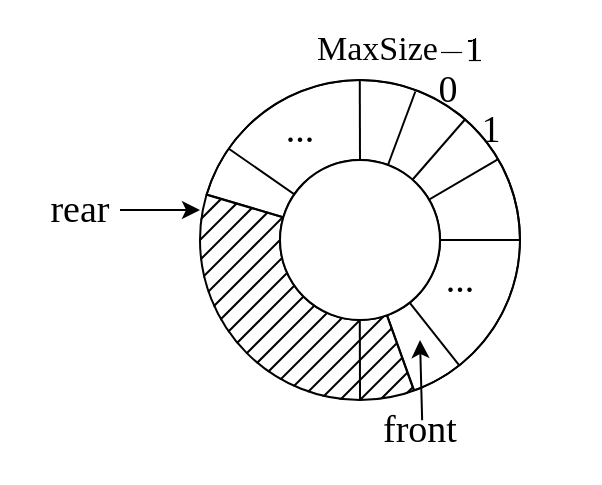 <mxfile>
    <diagram id="TXBD-LZY1iGdPi2Dcbin" name="第 1 页">
        <mxGraphModel dx="793" dy="516" grid="1" gridSize="10" guides="1" tooltips="1" connect="1" arrows="1" fold="1" page="1" pageScale="1" pageWidth="827" pageHeight="1169" math="1" shadow="0">
            <root>
                <mxCell id="0"/>
                <mxCell id="ZRinhEJvjxp6KxaXO4wy-3" value="未命名图层" style="" parent="0"/>
                <mxCell id="ZRinhEJvjxp6KxaXO4wy-4" value="" style="endArrow=none;html=1;rounded=0;fontSize=19;fontFamily=Times New Roman;" parent="ZRinhEJvjxp6KxaXO4wy-3" edge="1">
                    <mxGeometry width="50" height="50" relative="1" as="geometry">
                        <mxPoint x="310" y="360" as="sourcePoint"/>
                        <mxPoint x="360" y="310" as="targetPoint"/>
                    </mxGeometry>
                </mxCell>
                <mxCell id="ZRinhEJvjxp6KxaXO4wy-9" value="" style="endArrow=none;html=1;rounded=0;fontSize=19;fontFamily=Times New Roman;" parent="ZRinhEJvjxp6KxaXO4wy-3" edge="1">
                    <mxGeometry width="50" height="50" relative="1" as="geometry">
                        <mxPoint x="310" y="370" as="sourcePoint"/>
                        <mxPoint x="370" y="310" as="targetPoint"/>
                    </mxGeometry>
                </mxCell>
                <mxCell id="ZRinhEJvjxp6KxaXO4wy-17" value="" style="endArrow=none;html=1;rounded=0;fontSize=19;fontFamily=Times New Roman;" parent="ZRinhEJvjxp6KxaXO4wy-3" edge="1">
                    <mxGeometry width="50" height="50" relative="1" as="geometry">
                        <mxPoint x="310" y="380" as="sourcePoint"/>
                        <mxPoint x="370" y="320" as="targetPoint"/>
                        <Array as="points">
                            <mxPoint x="340" y="350"/>
                        </Array>
                    </mxGeometry>
                </mxCell>
                <mxCell id="ZRinhEJvjxp6KxaXO4wy-19" value="" style="endArrow=none;html=1;rounded=0;fontSize=19;fontFamily=Times New Roman;" parent="ZRinhEJvjxp6KxaXO4wy-3" edge="1">
                    <mxGeometry width="50" height="50" relative="1" as="geometry">
                        <mxPoint x="310" y="390" as="sourcePoint"/>
                        <mxPoint x="370" y="330" as="targetPoint"/>
                        <Array as="points">
                            <mxPoint x="340" y="360"/>
                        </Array>
                    </mxGeometry>
                </mxCell>
                <mxCell id="ZRinhEJvjxp6KxaXO4wy-20" value="" style="endArrow=none;html=1;rounded=0;fontSize=19;fontFamily=Times New Roman;" parent="ZRinhEJvjxp6KxaXO4wy-3" edge="1">
                    <mxGeometry width="50" height="50" relative="1" as="geometry">
                        <mxPoint x="320" y="390" as="sourcePoint"/>
                        <mxPoint x="380" y="330" as="targetPoint"/>
                        <Array as="points">
                            <mxPoint x="350" y="360"/>
                        </Array>
                    </mxGeometry>
                </mxCell>
                <mxCell id="ZRinhEJvjxp6KxaXO4wy-21" value="" style="endArrow=none;html=1;rounded=0;fontSize=19;fontFamily=Times New Roman;" parent="ZRinhEJvjxp6KxaXO4wy-3" edge="1">
                    <mxGeometry width="50" height="50" relative="1" as="geometry">
                        <mxPoint x="320" y="400" as="sourcePoint"/>
                        <mxPoint x="380" y="340" as="targetPoint"/>
                        <Array as="points">
                            <mxPoint x="350" y="370"/>
                        </Array>
                    </mxGeometry>
                </mxCell>
                <mxCell id="ZRinhEJvjxp6KxaXO4wy-22" value="" style="endArrow=none;html=1;rounded=0;fontSize=19;fontFamily=Times New Roman;" parent="ZRinhEJvjxp6KxaXO4wy-3" edge="1">
                    <mxGeometry width="50" height="50" relative="1" as="geometry">
                        <mxPoint x="320" y="410" as="sourcePoint"/>
                        <mxPoint x="380" y="350" as="targetPoint"/>
                        <Array as="points">
                            <mxPoint x="350" y="380"/>
                        </Array>
                    </mxGeometry>
                </mxCell>
                <mxCell id="ZRinhEJvjxp6KxaXO4wy-23" value="" style="endArrow=none;html=1;rounded=0;fontSize=19;fontFamily=Times New Roman;" parent="ZRinhEJvjxp6KxaXO4wy-3" edge="1">
                    <mxGeometry width="50" height="50" relative="1" as="geometry">
                        <mxPoint x="330" y="410" as="sourcePoint"/>
                        <mxPoint x="390" y="350" as="targetPoint"/>
                        <Array as="points">
                            <mxPoint x="360" y="380"/>
                        </Array>
                    </mxGeometry>
                </mxCell>
                <mxCell id="ZRinhEJvjxp6KxaXO4wy-24" value="" style="endArrow=none;html=1;rounded=0;fontSize=19;fontFamily=Times New Roman;" parent="ZRinhEJvjxp6KxaXO4wy-3" edge="1">
                    <mxGeometry width="50" height="50" relative="1" as="geometry">
                        <mxPoint x="330" y="420" as="sourcePoint"/>
                        <mxPoint x="390" y="360" as="targetPoint"/>
                        <Array as="points">
                            <mxPoint x="360" y="390"/>
                        </Array>
                    </mxGeometry>
                </mxCell>
                <mxCell id="ZRinhEJvjxp6KxaXO4wy-25" value="" style="endArrow=none;html=1;rounded=0;fontSize=19;fontFamily=Times New Roman;" parent="ZRinhEJvjxp6KxaXO4wy-3" edge="1">
                    <mxGeometry width="50" height="50" relative="1" as="geometry">
                        <mxPoint x="340" y="420" as="sourcePoint"/>
                        <mxPoint x="400" y="360" as="targetPoint"/>
                        <Array as="points">
                            <mxPoint x="370" y="390"/>
                        </Array>
                    </mxGeometry>
                </mxCell>
                <mxCell id="ZRinhEJvjxp6KxaXO4wy-26" value="" style="endArrow=none;html=1;rounded=0;fontSize=19;fontFamily=Times New Roman;" parent="ZRinhEJvjxp6KxaXO4wy-3" edge="1">
                    <mxGeometry width="50" height="50" relative="1" as="geometry">
                        <mxPoint x="340" y="430" as="sourcePoint"/>
                        <mxPoint x="400" y="370" as="targetPoint"/>
                        <Array as="points">
                            <mxPoint x="370" y="400"/>
                        </Array>
                    </mxGeometry>
                </mxCell>
                <mxCell id="ZRinhEJvjxp6KxaXO4wy-27" value="" style="endArrow=none;html=1;rounded=0;fontSize=19;fontFamily=Times New Roman;" parent="ZRinhEJvjxp6KxaXO4wy-3" edge="1">
                    <mxGeometry width="50" height="50" relative="1" as="geometry">
                        <mxPoint x="340" y="440" as="sourcePoint"/>
                        <mxPoint x="400" y="380" as="targetPoint"/>
                        <Array as="points">
                            <mxPoint x="370" y="410"/>
                        </Array>
                    </mxGeometry>
                </mxCell>
                <mxCell id="ZRinhEJvjxp6KxaXO4wy-28" value="" style="endArrow=none;html=1;rounded=0;fontSize=19;fontFamily=Times New Roman;" parent="ZRinhEJvjxp6KxaXO4wy-3" edge="1">
                    <mxGeometry width="50" height="50" relative="1" as="geometry">
                        <mxPoint x="350" y="440" as="sourcePoint"/>
                        <mxPoint x="410" y="380" as="targetPoint"/>
                        <Array as="points">
                            <mxPoint x="380" y="410"/>
                        </Array>
                    </mxGeometry>
                </mxCell>
                <mxCell id="ZRinhEJvjxp6KxaXO4wy-29" value="" style="endArrow=none;html=1;rounded=0;fontSize=19;fontFamily=Times New Roman;" parent="ZRinhEJvjxp6KxaXO4wy-3" edge="1">
                    <mxGeometry width="50" height="50" relative="1" as="geometry">
                        <mxPoint x="350" y="450" as="sourcePoint"/>
                        <mxPoint x="410" y="390" as="targetPoint"/>
                        <Array as="points">
                            <mxPoint x="380" y="420"/>
                        </Array>
                    </mxGeometry>
                </mxCell>
                <mxCell id="ZRinhEJvjxp6KxaXO4wy-30" value="" style="endArrow=none;html=1;rounded=0;fontSize=19;fontFamily=Times New Roman;" parent="ZRinhEJvjxp6KxaXO4wy-3" edge="1">
                    <mxGeometry width="50" height="50" relative="1" as="geometry">
                        <mxPoint x="370" y="440" as="sourcePoint"/>
                        <mxPoint x="430" y="380" as="targetPoint"/>
                        <Array as="points">
                            <mxPoint x="400" y="410"/>
                        </Array>
                    </mxGeometry>
                </mxCell>
                <mxCell id="ZRinhEJvjxp6KxaXO4wy-31" value="" style="endArrow=none;html=1;rounded=0;fontSize=19;fontFamily=Times New Roman;" parent="ZRinhEJvjxp6KxaXO4wy-3" edge="1">
                    <mxGeometry width="50" height="50" relative="1" as="geometry">
                        <mxPoint x="360" y="460" as="sourcePoint"/>
                        <mxPoint x="420" y="400" as="targetPoint"/>
                        <Array as="points">
                            <mxPoint x="390" y="430"/>
                        </Array>
                    </mxGeometry>
                </mxCell>
                <mxCell id="ZRinhEJvjxp6KxaXO4wy-32" value="" style="endArrow=none;html=1;rounded=0;fontSize=19;fontFamily=Times New Roman;" parent="ZRinhEJvjxp6KxaXO4wy-3" edge="1">
                    <mxGeometry width="50" height="50" relative="1" as="geometry">
                        <mxPoint x="370" y="460" as="sourcePoint"/>
                        <mxPoint x="430" y="400" as="targetPoint"/>
                        <Array as="points">
                            <mxPoint x="400" y="430"/>
                        </Array>
                    </mxGeometry>
                </mxCell>
                <mxCell id="ZRinhEJvjxp6KxaXO4wy-33" value="" style="endArrow=none;html=1;rounded=0;fontSize=19;fontFamily=Times New Roman;" parent="ZRinhEJvjxp6KxaXO4wy-3" edge="1">
                    <mxGeometry width="50" height="50" relative="1" as="geometry">
                        <mxPoint x="370" y="470" as="sourcePoint"/>
                        <mxPoint x="430" y="410" as="targetPoint"/>
                        <Array as="points">
                            <mxPoint x="400" y="440"/>
                        </Array>
                    </mxGeometry>
                </mxCell>
                <mxCell id="ZRinhEJvjxp6KxaXO4wy-34" value="" style="endArrow=none;html=1;rounded=0;fontSize=19;fontFamily=Times New Roman;" parent="ZRinhEJvjxp6KxaXO4wy-3" source="ZRinhEJvjxp6KxaXO4wy-45" edge="1">
                    <mxGeometry width="50" height="50" relative="1" as="geometry">
                        <mxPoint x="370" y="480" as="sourcePoint"/>
                        <mxPoint x="430" y="420" as="targetPoint"/>
                        <Array as="points">
                            <mxPoint x="400" y="450"/>
                        </Array>
                    </mxGeometry>
                </mxCell>
                <mxCell id="ZRinhEJvjxp6KxaXO4wy-35" value="" style="endArrow=none;html=1;rounded=0;fontSize=19;fontFamily=Times New Roman;" parent="ZRinhEJvjxp6KxaXO4wy-3" edge="1">
                    <mxGeometry width="50" height="50" relative="1" as="geometry">
                        <mxPoint x="390" y="470" as="sourcePoint"/>
                        <mxPoint x="430" y="430" as="targetPoint"/>
                        <Array as="points">
                            <mxPoint x="400" y="460"/>
                        </Array>
                    </mxGeometry>
                </mxCell>
                <mxCell id="ZRinhEJvjxp6KxaXO4wy-41" value="" style="ellipse;whiteSpace=wrap;html=1;aspect=fixed;fontSize=19;fontFamily=Times New Roman;" parent="ZRinhEJvjxp6KxaXO4wy-3" vertex="1">
                    <mxGeometry x="360" y="320" width="80" height="80" as="geometry"/>
                </mxCell>
                <mxCell id="ZRinhEJvjxp6KxaXO4wy-43" value="" style="endArrow=none;html=1;rounded=0;fontSize=19;fontFamily=Times New Roman;" parent="ZRinhEJvjxp6KxaXO4wy-3" target="ZRinhEJvjxp6KxaXO4wy-42" edge="1">
                    <mxGeometry width="50" height="50" relative="1" as="geometry">
                        <mxPoint x="340" y="440" as="sourcePoint"/>
                        <mxPoint x="400" y="380" as="targetPoint"/>
                        <Array as="points"/>
                    </mxGeometry>
                </mxCell>
                <mxCell id="ZRinhEJvjxp6KxaXO4wy-42" value="" style="verticalLabelPosition=bottom;verticalAlign=top;html=1;shape=mxgraph.basic.partConcEllipse;startAngle=0.796;endAngle=0.445;arcWidth=0.5;fillColor=default;fontSize=19;fontFamily=Times New Roman;" parent="ZRinhEJvjxp6KxaXO4wy-3" vertex="1">
                    <mxGeometry x="320" y="280" width="160" height="160" as="geometry"/>
                </mxCell>
                <mxCell id="ZRinhEJvjxp6KxaXO4wy-45" value="" style="verticalLabelPosition=bottom;verticalAlign=top;html=1;shape=mxgraph.basic.partConcEllipse;startAngle=0.25;endAngle=0.1;arcWidth=0.33;strokeColor=none;fillColor=default;fontSize=19;fontFamily=Times New Roman;" parent="ZRinhEJvjxp6KxaXO4wy-3" vertex="1">
                    <mxGeometry x="280" y="240" width="240" height="240" as="geometry"/>
                </mxCell>
                <mxCell id="1" style="" parent="0"/>
                <mxCell id="F5VEuz6RJH4SYdOjmclk-13" value="" style="ellipse;whiteSpace=wrap;html=1;aspect=fixed;fillColor=none;fillStyle=hatch;gradientColor=none;strokeColor=default;shadow=0;fontFamily=Times New Roman;" parent="1" vertex="1">
                    <mxGeometry x="320" y="280" width="160" height="160" as="geometry"/>
                </mxCell>
                <mxCell id="F5VEuz6RJH4SYdOjmclk-14" value="" style="endArrow=none;html=1;rounded=0;entryX=0.5;entryY=0.25;entryDx=0;entryDy=0;entryPerimeter=0;fontFamily=Times New Roman;" parent="1" target="F5VEuz6RJH4SYdOjmclk-13" edge="1">
                    <mxGeometry width="50" height="50" relative="1" as="geometry">
                        <mxPoint x="399.89" y="280" as="sourcePoint"/>
                        <mxPoint x="399.89" y="310.0" as="targetPoint"/>
                    </mxGeometry>
                </mxCell>
                <mxCell id="F5VEuz6RJH4SYdOjmclk-16" value="" style="endArrow=none;html=1;rounded=0;entryX=0.5;entryY=0.25;entryDx=0;entryDy=0;entryPerimeter=0;fontFamily=Times New Roman;" parent="1" edge="1">
                    <mxGeometry width="50" height="50" relative="1" as="geometry">
                        <mxPoint x="399.9" y="400" as="sourcePoint"/>
                        <mxPoint x="400.01" y="440" as="targetPoint"/>
                    </mxGeometry>
                </mxCell>
                <mxCell id="F5VEuz6RJH4SYdOjmclk-17" value="" style="endArrow=none;html=1;rounded=0;entryX=0.018;entryY=0.358;entryDx=0;entryDy=0;entryPerimeter=0;fontFamily=Times New Roman;" parent="1" target="F5VEuz6RJH4SYdOjmclk-13" edge="1">
                    <mxGeometry width="50" height="50" relative="1" as="geometry">
                        <mxPoint x="400" y="360" as="sourcePoint"/>
                        <mxPoint x="430" y="340" as="targetPoint"/>
                    </mxGeometry>
                </mxCell>
                <mxCell id="F5VEuz6RJH4SYdOjmclk-19" value="" style="endArrow=none;html=1;rounded=0;entryX=1;entryY=0.5;entryDx=0;entryDy=0;exitX=1;exitY=0.5;exitDx=0;exitDy=0;fontFamily=Times New Roman;" parent="1" target="F5VEuz6RJH4SYdOjmclk-13" edge="1">
                    <mxGeometry width="50" height="50" relative="1" as="geometry">
                        <mxPoint x="440.0" y="360" as="sourcePoint"/>
                        <mxPoint x="430" y="320" as="targetPoint"/>
                    </mxGeometry>
                </mxCell>
                <mxCell id="F5VEuz6RJH4SYdOjmclk-20" value="" style="endArrow=none;html=1;rounded=0;exitX=0.5;exitY=0.5;exitDx=0;exitDy=0;exitPerimeter=0;entryX=0.83;entryY=0.121;entryDx=0;entryDy=0;entryPerimeter=0;fontFamily=Times New Roman;" parent="1" source="F5VEuz6RJH4SYdOjmclk-13" target="F5VEuz6RJH4SYdOjmclk-13" edge="1">
                    <mxGeometry width="50" height="50" relative="1" as="geometry">
                        <mxPoint x="440" y="350" as="sourcePoint"/>
                        <mxPoint x="451.16" y="340" as="targetPoint"/>
                    </mxGeometry>
                </mxCell>
                <mxCell id="F5VEuz6RJH4SYdOjmclk-21" value="" style="endArrow=none;html=1;rounded=0;entryX=0.673;entryY=0.036;entryDx=0;entryDy=0;entryPerimeter=0;fontFamily=Times New Roman;" parent="1" target="F5VEuz6RJH4SYdOjmclk-13" edge="1">
                    <mxGeometry width="50" height="50" relative="1" as="geometry">
                        <mxPoint x="400" y="360" as="sourcePoint"/>
                        <mxPoint x="450" y="320" as="targetPoint"/>
                    </mxGeometry>
                </mxCell>
                <mxCell id="F5VEuz6RJH4SYdOjmclk-22" value="" style="endArrow=none;html=1;rounded=0;exitX=0.667;exitY=0.967;exitDx=0;exitDy=0;exitPerimeter=0;fontFamily=Times New Roman;" parent="1" source="F5VEuz6RJH4SYdOjmclk-13" edge="1">
                    <mxGeometry width="50" height="50" relative="1" as="geometry">
                        <mxPoint x="340" y="390" as="sourcePoint"/>
                        <mxPoint x="400" y="360" as="targetPoint"/>
                    </mxGeometry>
                </mxCell>
                <mxCell id="M3e4Apx0yC4hlDwfOrhS-1" value="" style="endArrow=none;html=1;rounded=0;entryX=0.089;entryY=0.214;entryDx=0;entryDy=0;entryPerimeter=0;fontFamily=Times New Roman;" parent="1" target="F5VEuz6RJH4SYdOjmclk-13" edge="1">
                    <mxGeometry width="50" height="50" relative="1" as="geometry">
                        <mxPoint x="400" y="360" as="sourcePoint"/>
                        <mxPoint x="460" y="360" as="targetPoint"/>
                    </mxGeometry>
                </mxCell>
                <mxCell id="M3e4Apx0yC4hlDwfOrhS-2" value="" style="endArrow=none;html=1;rounded=0;entryX=0.932;entryY=0.247;entryDx=0;entryDy=0;entryPerimeter=0;fontFamily=Times New Roman;" parent="1" target="F5VEuz6RJH4SYdOjmclk-13" edge="1">
                    <mxGeometry width="50" height="50" relative="1" as="geometry">
                        <mxPoint x="400" y="360" as="sourcePoint"/>
                        <mxPoint x="468" y="320" as="targetPoint"/>
                    </mxGeometry>
                </mxCell>
                <mxCell id="M3e4Apx0yC4hlDwfOrhS-4" value="&lt;font style=&quot;font-size: 19px;&quot;&gt;...&lt;/font&gt;" style="text;html=1;strokeColor=none;fillColor=none;align=center;verticalAlign=middle;whiteSpace=wrap;rounded=0;fontFamily=Times New Roman;" parent="1" vertex="1">
                    <mxGeometry x="340" y="290" width="60" height="30" as="geometry"/>
                </mxCell>
                <mxCell id="M3e4Apx0yC4hlDwfOrhS-5" value="&lt;font style=&quot;font-size: 17px;&quot;&gt;MaxSize\(-1\)&lt;/font&gt;" style="text;html=1;strokeColor=none;fillColor=none;align=center;verticalAlign=middle;whiteSpace=wrap;rounded=0;fontSize=17;fontFamily=Times New Roman;" parent="1" vertex="1">
                    <mxGeometry x="370" y="250" width="100" height="30" as="geometry"/>
                </mxCell>
                <mxCell id="M3e4Apx0yC4hlDwfOrhS-6" value="&lt;font style=&quot;font-size: 19px;&quot;&gt;0&lt;/font&gt;" style="text;html=1;strokeColor=none;fillColor=none;align=center;verticalAlign=middle;whiteSpace=wrap;rounded=0;fontSize=19;fontFamily=Times New Roman;" parent="1" vertex="1">
                    <mxGeometry x="414" y="270" width="60" height="30" as="geometry"/>
                </mxCell>
                <mxCell id="M3e4Apx0yC4hlDwfOrhS-7" value="&lt;font style=&quot;font-size: 19px;&quot;&gt;1&lt;/font&gt;" style="text;html=1;align=center;verticalAlign=middle;resizable=0;points=[];autosize=1;strokeColor=none;fillColor=none;fontSize=19;fontFamily=Times New Roman;" parent="1" vertex="1">
                    <mxGeometry x="450" y="285" width="30" height="40" as="geometry"/>
                </mxCell>
                <mxCell id="M3e4Apx0yC4hlDwfOrhS-8" value="" style="endArrow=none;html=1;rounded=0;entryX=0.809;entryY=0.89;entryDx=0;entryDy=0;entryPerimeter=0;fontFamily=Times New Roman;" parent="1" target="F5VEuz6RJH4SYdOjmclk-13" edge="1">
                    <mxGeometry width="50" height="50" relative="1" as="geometry">
                        <mxPoint x="400" y="360" as="sourcePoint"/>
                        <mxPoint x="450" y="320" as="targetPoint"/>
                    </mxGeometry>
                </mxCell>
                <mxCell id="M3e4Apx0yC4hlDwfOrhS-10" value="&lt;font style=&quot;font-size: 19px;&quot;&gt;...&lt;/font&gt;" style="text;html=1;strokeColor=none;fillColor=none;align=center;verticalAlign=middle;whiteSpace=wrap;rounded=0;fontFamily=Times New Roman;" parent="1" vertex="1">
                    <mxGeometry x="420" y="360" width="60" height="40" as="geometry"/>
                </mxCell>
                <mxCell id="ZRinhEJvjxp6KxaXO4wy-46" value="" style="ellipse;whiteSpace=wrap;html=1;aspect=fixed;fontFamily=Times New Roman;" parent="1" vertex="1">
                    <mxGeometry x="360" y="320" width="80" height="80" as="geometry"/>
                </mxCell>
                <mxCell id="ZRinhEJvjxp6KxaXO4wy-47" value="" style="endArrow=classic;html=1;rounded=0;exitX=0.667;exitY=0.917;exitDx=0;exitDy=0;exitPerimeter=0;fontFamily=Times New Roman;" parent="1" edge="1">
                    <mxGeometry width="50" height="50" relative="1" as="geometry">
                        <mxPoint x="431.08" y="450.08" as="sourcePoint"/>
                        <mxPoint x="430" y="410" as="targetPoint"/>
                    </mxGeometry>
                </mxCell>
                <mxCell id="ZRinhEJvjxp6KxaXO4wy-48" value="&lt;font style=&quot;font-size: 19px;&quot;&gt;front&lt;/font&gt;" style="text;html=1;strokeColor=none;fillColor=none;align=center;verticalAlign=middle;whiteSpace=wrap;rounded=0;fontSize=19;fontFamily=Times New Roman;" parent="1" vertex="1">
                    <mxGeometry x="400" y="440" width="60" height="30" as="geometry"/>
                </mxCell>
                <mxCell id="ZRinhEJvjxp6KxaXO4wy-49" value="" style="endArrow=classic;html=1;rounded=0;exitX=0.083;exitY=0.375;exitDx=0;exitDy=0;exitPerimeter=0;fontSize=11;fontFamily=Times New Roman;" parent="1" edge="1">
                    <mxGeometry width="50" height="50" relative="1" as="geometry">
                        <mxPoint x="280" y="345" as="sourcePoint"/>
                        <mxPoint x="320" y="345" as="targetPoint"/>
                    </mxGeometry>
                </mxCell>
                <mxCell id="ZRinhEJvjxp6KxaXO4wy-50" value="&lt;font style=&quot;font-size: 19px;&quot;&gt;rear&lt;/font&gt;" style="text;html=1;strokeColor=none;fillColor=none;align=center;verticalAlign=middle;whiteSpace=wrap;rounded=0;fontSize=19;fontFamily=Times New Roman;" parent="1" vertex="1">
                    <mxGeometry x="220" y="330" width="80" height="30" as="geometry"/>
                </mxCell>
            </root>
        </mxGraphModel>
    </diagram>
</mxfile>